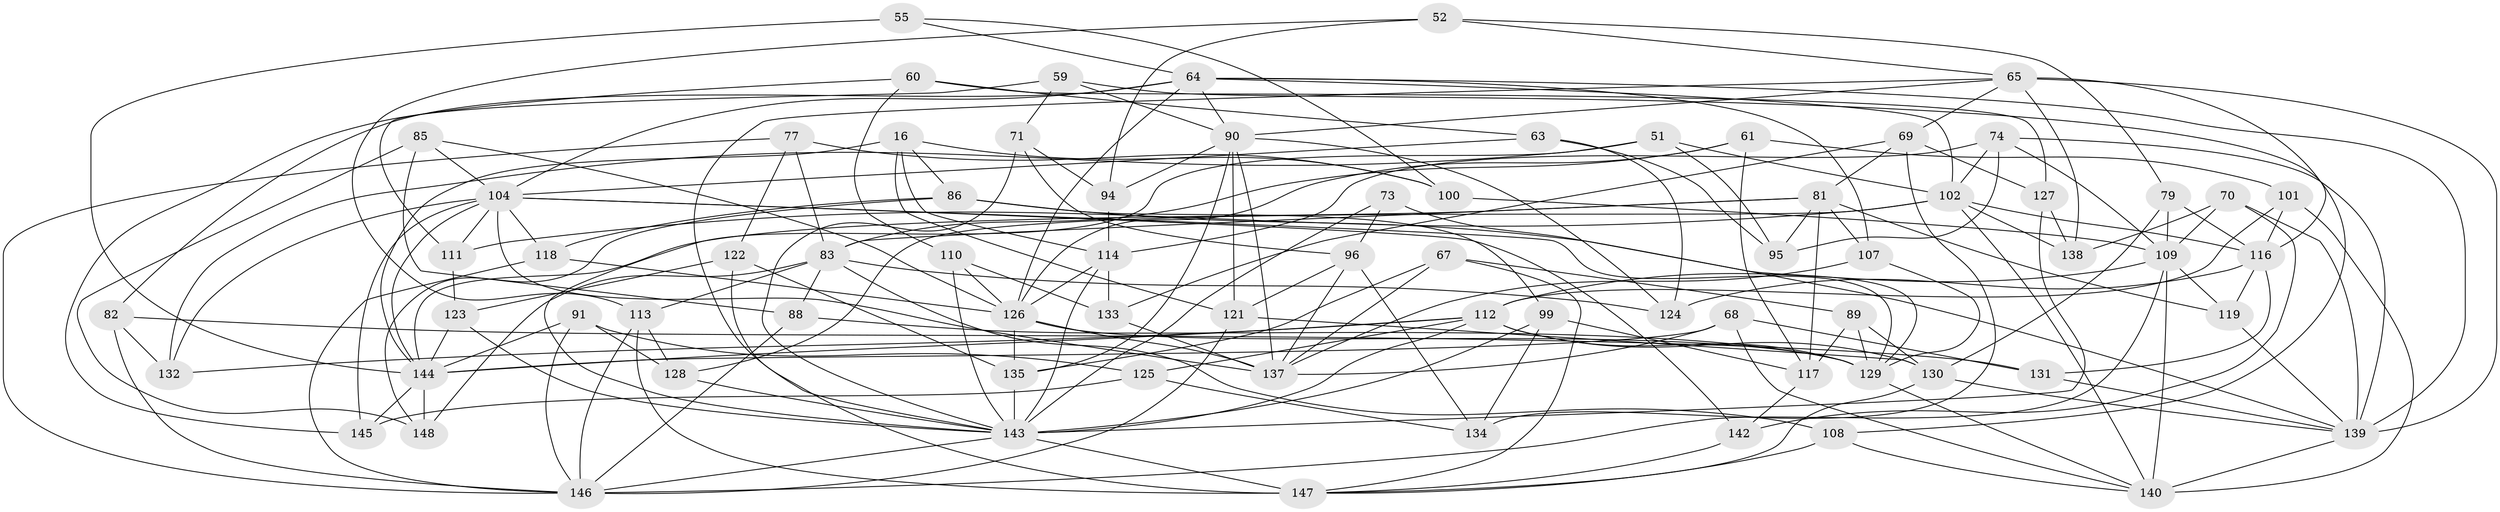 // original degree distribution, {4: 1.0}
// Generated by graph-tools (version 1.1) at 2025/58/03/09/25 04:58:32]
// undirected, 74 vertices, 196 edges
graph export_dot {
graph [start="1"]
  node [color=gray90,style=filled];
  16 [super="+12"];
  51;
  52;
  55;
  59;
  60;
  61;
  63;
  64 [super="+43+62"];
  65 [super="+19+49"];
  67;
  68;
  69 [super="+53"];
  70;
  71;
  73;
  74 [super="+26"];
  77;
  79;
  81 [super="+20+35"];
  82;
  83 [super="+6+44"];
  85;
  86 [super="+14"];
  88;
  89;
  90 [super="+25+37"];
  91;
  94;
  95;
  96 [super="+11"];
  99;
  100;
  101;
  102 [super="+56"];
  104 [super="+15+27"];
  107;
  108;
  109 [super="+105+75"];
  110;
  111;
  112 [super="+32+80+98"];
  113 [super="+58"];
  114 [super="+23"];
  116 [super="+50"];
  117 [super="+97"];
  118;
  119;
  121 [super="+46"];
  122;
  123;
  124;
  125;
  126 [super="+29+42+78"];
  127;
  128;
  129 [super="+30+106"];
  130 [super="+24"];
  131;
  132;
  133;
  134;
  135 [super="+92"];
  137 [super="+5+87+36"];
  138;
  139 [super="+84+72"];
  140 [super="+31+115"];
  142;
  143 [super="+136+120"];
  144 [super="+141+66"];
  145 [super="+57"];
  146 [super="+93"];
  147 [super="+41"];
  148 [super="+13"];
  16 -- 100;
  16 -- 121 [weight=2];
  16 -- 86;
  16 -- 114;
  16 -- 144;
  51 -- 95;
  51 -- 132;
  51 -- 143;
  51 -- 102;
  52 -- 79;
  52 -- 94;
  52 -- 113;
  52 -- 65;
  55 -- 100;
  55 -- 144 [weight=2];
  55 -- 64;
  59 -- 108;
  59 -- 111;
  59 -- 71;
  59 -- 90;
  60 -- 110;
  60 -- 127;
  60 -- 63;
  60 -- 145;
  61 -- 117;
  61 -- 101;
  61 -- 83;
  61 -- 126;
  63 -- 95;
  63 -- 124;
  63 -- 104;
  64 -- 102;
  64 -- 90;
  64 -- 82;
  64 -- 126;
  64 -- 107;
  64 -- 104;
  64 -- 139;
  65 -- 138;
  65 -- 116 [weight=2];
  65 -- 69 [weight=2];
  65 -- 139 [weight=3];
  65 -- 90;
  65 -- 143 [weight=2];
  67 -- 147;
  67 -- 89;
  67 -- 135;
  67 -- 137;
  68 -- 137;
  68 -- 131;
  68 -- 140;
  68 -- 144;
  69 -- 127;
  69 -- 134;
  69 -- 81;
  69 -- 133;
  70 -- 142;
  70 -- 138;
  70 -- 109;
  70 -- 139;
  71 -- 94;
  71 -- 96;
  71 -- 143;
  73 -- 96 [weight=2];
  73 -- 129;
  73 -- 143;
  74 -- 95;
  74 -- 114 [weight=2];
  74 -- 109;
  74 -- 139;
  74 -- 102;
  77 -- 122;
  77 -- 100;
  77 -- 83;
  77 -- 146;
  79 -- 116;
  79 -- 109;
  79 -- 130;
  81 -- 95;
  81 -- 119;
  81 -- 83;
  81 -- 107;
  81 -- 117 [weight=2];
  81 -- 144;
  82 -- 131;
  82 -- 132;
  82 -- 146;
  83 -- 88;
  83 -- 148;
  83 -- 113;
  83 -- 124;
  83 -- 108;
  85 -- 88;
  85 -- 148;
  85 -- 104;
  85 -- 126;
  86 -- 99;
  86 -- 148 [weight=2];
  86 -- 118;
  86 -- 139;
  88 -- 129;
  88 -- 146;
  89 -- 130;
  89 -- 129;
  89 -- 117;
  90 -- 121;
  90 -- 137;
  90 -- 124;
  90 -- 94;
  90 -- 135;
  91 -- 128;
  91 -- 125;
  91 -- 144;
  91 -- 146;
  94 -- 114;
  96 -- 137;
  96 -- 121;
  96 -- 134;
  99 -- 134;
  99 -- 117;
  99 -- 143;
  100 -- 109;
  101 -- 116;
  101 -- 140;
  101 -- 112;
  102 -- 128;
  102 -- 116;
  102 -- 138;
  102 -- 140;
  102 -- 111;
  104 -- 142;
  104 -- 137 [weight=2];
  104 -- 132;
  104 -- 111;
  104 -- 145;
  104 -- 118;
  104 -- 144;
  104 -- 129;
  107 -- 129;
  107 -- 137;
  108 -- 147;
  108 -- 140;
  109 -- 140 [weight=2];
  109 -- 112 [weight=2];
  109 -- 119;
  109 -- 146;
  110 -- 133;
  110 -- 126;
  110 -- 143;
  111 -- 123;
  112 -- 125;
  112 -- 143 [weight=3];
  112 -- 144;
  112 -- 129;
  112 -- 132;
  112 -- 130 [weight=2];
  113 -- 128;
  113 -- 146;
  113 -- 147 [weight=2];
  114 -- 133;
  114 -- 126;
  114 -- 143 [weight=2];
  116 -- 131;
  116 -- 119;
  116 -- 124;
  117 -- 142;
  118 -- 126;
  118 -- 146;
  119 -- 139;
  121 -- 146;
  121 -- 130;
  122 -- 123;
  122 -- 147;
  122 -- 135;
  123 -- 143;
  123 -- 144;
  125 -- 145;
  125 -- 134;
  126 -- 135;
  126 -- 137 [weight=2];
  126 -- 129;
  127 -- 138;
  127 -- 143;
  128 -- 143;
  129 -- 140;
  130 -- 139 [weight=2];
  130 -- 147;
  131 -- 139;
  133 -- 137;
  135 -- 143 [weight=2];
  139 -- 140;
  142 -- 147;
  143 -- 147;
  143 -- 146 [weight=2];
  144 -- 148 [weight=2];
  144 -- 145 [weight=3];
}
